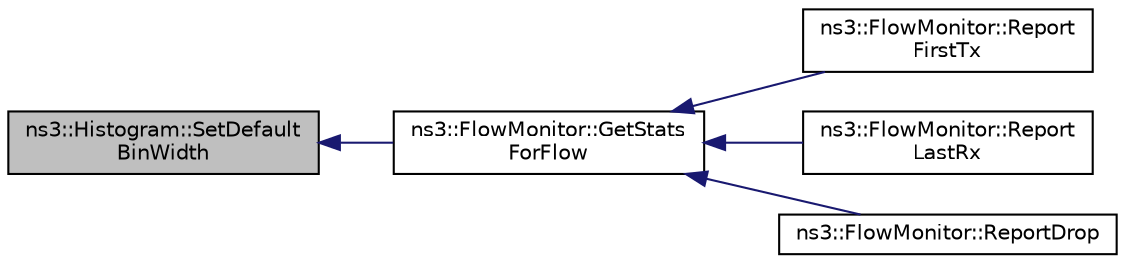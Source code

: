 digraph "ns3::Histogram::SetDefaultBinWidth"
{
  edge [fontname="Helvetica",fontsize="10",labelfontname="Helvetica",labelfontsize="10"];
  node [fontname="Helvetica",fontsize="10",shape=record];
  rankdir="LR";
  Node1 [label="ns3::Histogram::SetDefault\lBinWidth",height=0.2,width=0.4,color="black", fillcolor="grey75", style="filled", fontcolor="black"];
  Node1 -> Node2 [dir="back",color="midnightblue",fontsize="10",style="solid"];
  Node2 [label="ns3::FlowMonitor::GetStats\lForFlow",height=0.2,width=0.4,color="black", fillcolor="white", style="filled",URL="$d7/d39/classns3_1_1FlowMonitor.html#a029346e25b6b7c0e70fe269e27739a7c"];
  Node2 -> Node3 [dir="back",color="midnightblue",fontsize="10",style="solid"];
  Node3 [label="ns3::FlowMonitor::Report\lFirstTx",height=0.2,width=0.4,color="black", fillcolor="white", style="filled",URL="$d7/d39/classns3_1_1FlowMonitor.html#ad115f00ce726f14fd73f087d13f95313"];
  Node2 -> Node4 [dir="back",color="midnightblue",fontsize="10",style="solid"];
  Node4 [label="ns3::FlowMonitor::Report\lLastRx",height=0.2,width=0.4,color="black", fillcolor="white", style="filled",URL="$d7/d39/classns3_1_1FlowMonitor.html#a534535fd498067cae4f774ba701e5d47"];
  Node2 -> Node5 [dir="back",color="midnightblue",fontsize="10",style="solid"];
  Node5 [label="ns3::FlowMonitor::ReportDrop",height=0.2,width=0.4,color="black", fillcolor="white", style="filled",URL="$d7/d39/classns3_1_1FlowMonitor.html#af14d59ab4f3cc4f2b27601fca54cb7dd"];
}
